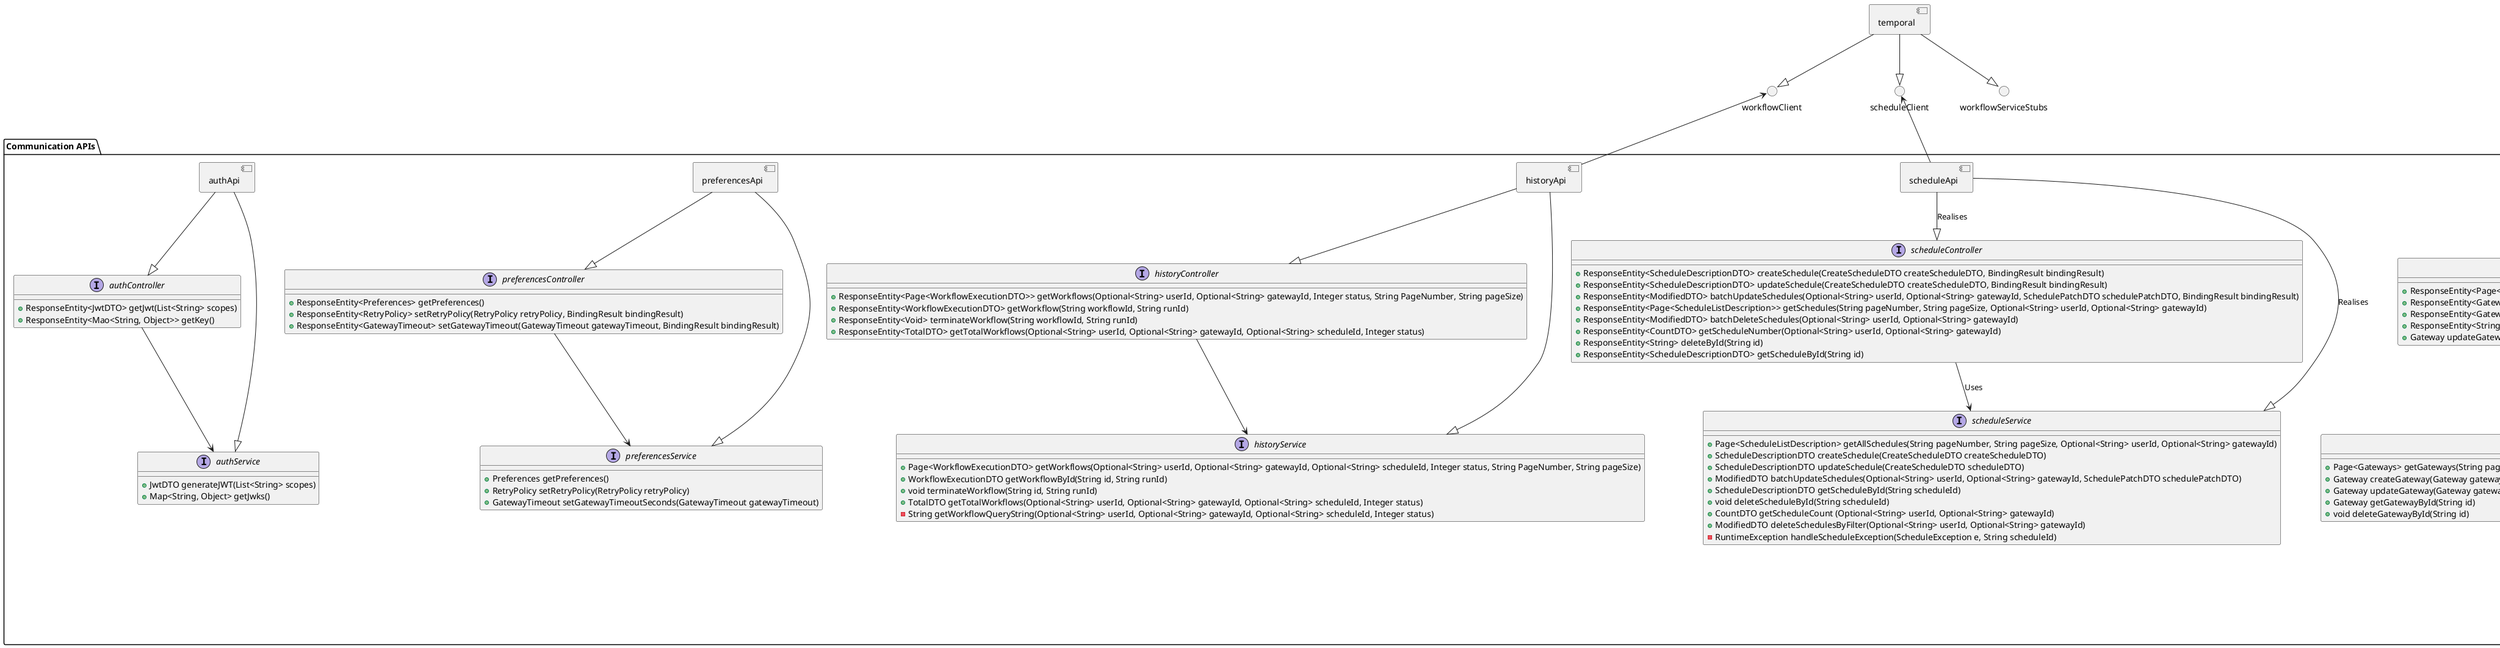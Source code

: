 @startuml Component Interfaces

'component webportalBFFApi {
'
'}

component temporal {
}

() workflowClient
() scheduleClient
() workflowServiceStubs


workflowServiceStubs <|-u- temporal
workflowClient <|-u- temporal
scheduleClient <|-u- temporal

package "Communication APIs" as communicationApis {
    component gatewayApi {

    }

    interface gatewayController {
        + ResponseEntity<Page<Gateways>> getAllGateways(String pageNumber, String pageSize, String friendlyName, String endpointUrl, String description, String sortField, String sortDirection)
        + ResponseEntity<Gateway> createGateway(Gateway gateway, BindingResult bindingResult)
        + ResponseEntity<Gateway> getGatewayById(String id)
        + ResponseEntity<String> deleteGatewayById(String id)
        + Gateway updateGateway(Gateway gateway, BindingResult bindingResult)
    }

    interface gatewayService {
        + Page<Gateways> getGateways(String pageNumber, String pageSize, String friendlyName, String endpointUrl, String description, String sortField, String sortDirection)
        + Gateway createGateway(Gateway gateway)
        + Gateway updateGateway(Gateway gateway)
        + Gateway getGatewayById(String id)
        + void deleteGatewayById(String id)
    }



    interface MongoRepository {
        + Page<T> findAll(Pageable pageable)
        + Iterable<T> findAll(Sort sort)
        + T findById(String id)
        + void deleteById(String id)
    }


    interface gatewayRepository extends MongoRepository {
        + Page<Gateway> findAll(Pageable pageable)
        + Page<Gateway> findByFriendlyNameRegexAndEndpointUrlRegexAndDescriptionRegex(String friendlyName, String dateCreated, String description, Pageable pageable)
    }

    gatewayApi --|> gatewayService
    gatewayApi --|> gatewayRepository
    gatewayApi --|> gatewayController
    gatewayController --> gatewayService
    gatewayService --> gatewayRepository

    component scheduleApi{

    }

    interface scheduleController{
        + ResponseEntity<ScheduleDescriptionDTO> createSchedule(CreateScheduleDTO createScheduleDTO, BindingResult bindingResult)
        + ResponseEntity<ScheduleDescriptionDTO> updateSchedule(CreateScheduleDTO createScheduleDTO, BindingResult bindingResult)
        + ResponseEntity<ModifiedDTO> batchUpdateSchedules(Optional<String> userId, Optional<String> gatewayId, SchedulePatchDTO schedulePatchDTO, BindingResult bindingResult)
        + ResponseEntity<Page<ScheduleListDescription>> getSchedules(String pageNumber, String pageSize, Optional<String> userId, Optional<String> gatewayId)
        + ResponseEntity<ModifiedDTO> batchDeleteSchedules(Optional<String> userId, Optional<String> gatewayId)
        + ResponseEntity<CountDTO> getScheduleNumber(Optional<String> userId, Optional<String> gatewayId)
        + ResponseEntity<String> deleteById(String id)
        + ResponseEntity<ScheduleDescriptionDTO> getScheduleById(String id)
    }

    interface scheduleService {
        + Page<ScheduleListDescription> getAllSchedules(String pageNumber, String pageSize, Optional<String> userId, Optional<String> gatewayId)
        + ScheduleDescriptionDTO createSchedule(CreateScheduleDTO createScheduleDTO)
        + ScheduleDescriptionDTO updateSchedule(CreateScheduleDTO scheduleDTO)
        + ModifiedDTO batchUpdateSchedules(Optional<String> userId, Optional<String> gatewayId, SchedulePatchDTO schedulePatchDTO)
        + ScheduleDescriptionDTO getScheduleById(String scheduleId)
        + void deleteScheduleById(String scheduleId)
        + CountDTO getScheduleCount (Optional<String> userId, Optional<String> gatewayId)
        + ModifiedDTO deleteSchedulesByFilter(Optional<String> userId, Optional<String> gatewayId)
        - RuntimeException handleScheduleException(ScheduleException e, String scheduleId)
    }


    scheduleApi --|> scheduleService : Realises
    scheduleApi --|> scheduleController : Realises
    scheduleController --> scheduleService : Uses

    component historyApi {

    }

    interface historyController {
        + ResponseEntity<Page<WorkflowExecutionDTO>> getWorkflows(Optional<String> userId, Optional<String> gatewayId, Integer status, String PageNumber, String pageSize)
        + ResponseEntity<WorkflowExecutionDTO> getWorkflow(String workflowId, String runId)
        + ResponseEntity<Void> terminateWorkflow(String workflowId, String runId)
        + ResponseEntity<TotalDTO> getTotalWorkflows(Optional<String> userId, Optional<String> gatewayId, Optional<String> scheduleId, Integer status)
    }


    interface historyService {
        + Page<WorkflowExecutionDTO> getWorkflows(Optional<String> userId, Optional<String> gatewayId, Optional<String> scheduleId, Integer status, String PageNumber, String pageSize)
        + WorkflowExecutionDTO getWorkflowById(String id, String runId)
        + void terminateWorkflow(String id, String runId)
        + TotalDTO getTotalWorkflows(Optional<String> userId, Optional<String> gatewayId, Optional<String> scheduleId, Integer status)
        - String getWorkflowQueryString(Optional<String> userId, Optional<String> gatewayId, Optional<String> scheduleId, Integer status)
    }

    historyApi --|> historyService
    historyApi --|> historyController
    historyController --> historyService

    component preferencesApi {

    }

    interface preferencesController {
        + ResponseEntity<Preferences> getPreferences()
        + ResponseEntity<RetryPolicy> setRetryPolicy(RetryPolicy retryPolicy, BindingResult bindingResult)
        + ResponseEntity<GatewayTimeout> setGatewayTimeout(GatewayTimeout gatewayTimeout, BindingResult bindingResult)
    }

    interface preferencesService {
        + Preferences getPreferences()
        + RetryPolicy setRetryPolicy(RetryPolicy retryPolicy)
        + GatewayTimeout setGatewayTimeoutSeconds(GatewayTimeout gatewayTimeout)
    }

    preferencesApi --|> preferencesService
    preferencesApi --|> preferencesController
    preferencesController --> preferencesService

    component authApi {

    }

    interface authController {
        + ResponseEntity<JwtDTO> getJwt(List<String> scopes)
        + ResponseEntity<Mao<String, Object>> getKey()
    }

    interface authService {
        + JwtDTO generateJWT(List<String> scopes)
        + Map<String, Object> getJwks()
    }

    authApi --|> authService
    authApi --|> authController
    authController --> authService

}


scheduleClient <-- scheduleApi
workflowClient <-- historyApi
@enduml
